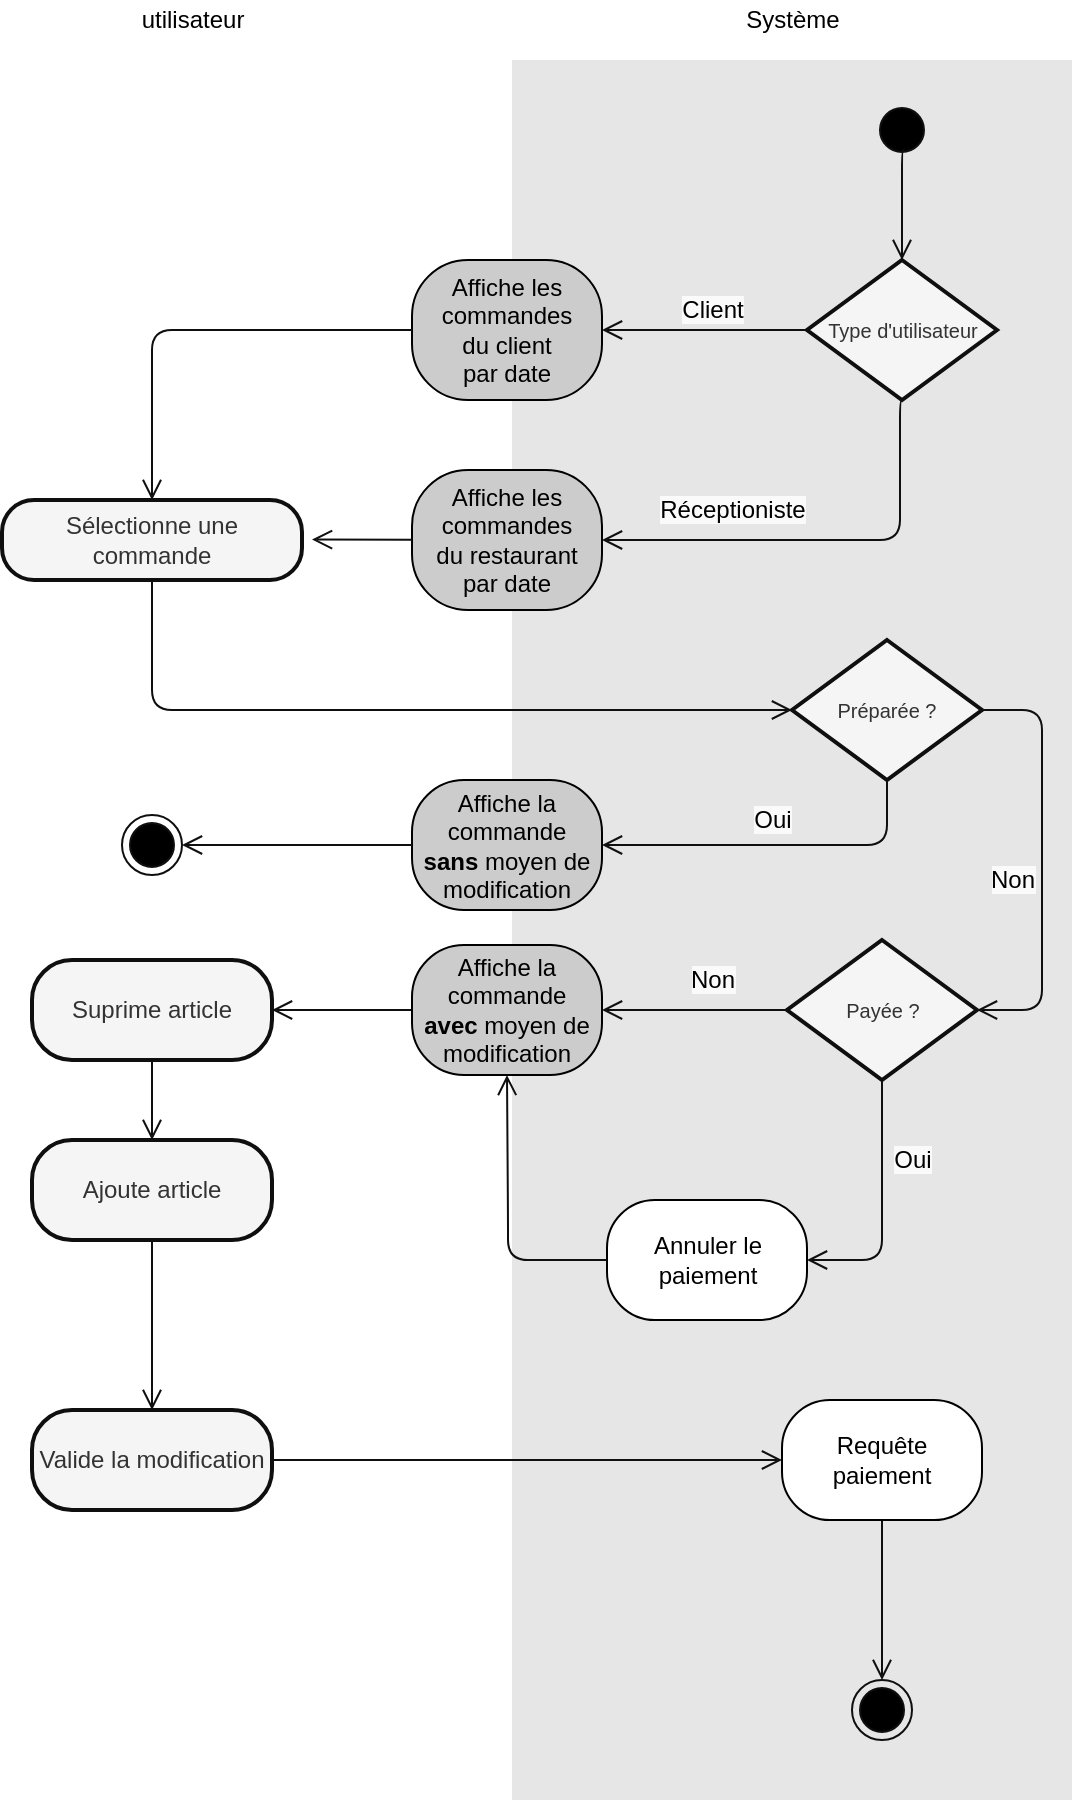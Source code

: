 <mxfile version="14.6.5" type="device"><diagram id="Iwh8XMS4C4T30IaesgiA" name="Page-1"><mxGraphModel dx="1410" dy="1084" grid="1" gridSize="10" guides="1" tooltips="1" connect="1" arrows="1" fold="1" page="1" pageScale="1" pageWidth="1169" pageHeight="1654" math="0" shadow="0"><root><mxCell id="0"/><mxCell id="1" parent="0"/><mxCell id="99F-gRnFq8jOrXeuyX0P-1" value="" style="rounded=0;whiteSpace=wrap;html=1;strokeColor=none;fillColor=#E6E6E6;" vertex="1" parent="1"><mxGeometry x="565" y="250" width="280" height="870" as="geometry"/></mxCell><mxCell id="99F-gRnFq8jOrXeuyX0P-2" value="" style="ellipse;html=1;shape=startState;fillColor=#000000;shadow=0;sketch=0;strokeColor=#0F0F0F;" vertex="1" parent="1"><mxGeometry x="745" y="270" width="30" height="30" as="geometry"/></mxCell><mxCell id="99F-gRnFq8jOrXeuyX0P-3" value="" style="edgeStyle=orthogonalEdgeStyle;html=1;verticalAlign=bottom;endArrow=open;endSize=8;strokeColor=#0F0F0F;exitX=0.544;exitY=0.839;exitDx=0;exitDy=0;exitPerimeter=0;entryX=0.5;entryY=0;entryDx=0;entryDy=0;" edge="1" parent="1" source="99F-gRnFq8jOrXeuyX0P-2" target="99F-gRnFq8jOrXeuyX0P-15"><mxGeometry relative="1" as="geometry"><mxPoint x="735.13" y="350" as="targetPoint"/><mxPoint x="473" y="496" as="sourcePoint"/><Array as="points"><mxPoint x="760" y="295"/></Array></mxGeometry></mxCell><mxCell id="99F-gRnFq8jOrXeuyX0P-4" value="Affiche les commandes&lt;br&gt;du client &lt;br&gt;par date" style="rounded=1;whiteSpace=wrap;html=1;arcSize=40;shadow=0;sketch=0;fillColor=#CCCCCC;" vertex="1" parent="1"><mxGeometry x="515" y="350" width="95" height="70" as="geometry"/></mxCell><mxCell id="99F-gRnFq8jOrXeuyX0P-5" value="" style="edgeStyle=orthogonalEdgeStyle;html=1;verticalAlign=bottom;endArrow=open;endSize=8;strokeColor=#0F0F0F;exitX=0;exitY=0.5;exitDx=0;exitDy=0;entryX=0.5;entryY=0;entryDx=0;entryDy=0;" edge="1" parent="1" source="99F-gRnFq8jOrXeuyX0P-4" target="99F-gRnFq8jOrXeuyX0P-6"><mxGeometry relative="1" as="geometry"><mxPoint x="440.5" y="385" as="targetPoint"/><mxPoint x="587.32" y="330" as="sourcePoint"/><Array as="points"><mxPoint x="385" y="385"/></Array></mxGeometry></mxCell><mxCell id="99F-gRnFq8jOrXeuyX0P-6" value="Sélectionne une commande" style="rounded=1;whiteSpace=wrap;html=1;arcSize=40;fillColor=#f5f5f5;shadow=0;sketch=0;fontColor=#333333;strokeWidth=2;strokeColor=#0F0F0F;" vertex="1" parent="1"><mxGeometry x="310" y="470" width="150" height="40" as="geometry"/></mxCell><mxCell id="99F-gRnFq8jOrXeuyX0P-7" value="Suprime article" style="rounded=1;whiteSpace=wrap;html=1;arcSize=40;fillColor=#f5f5f5;shadow=0;sketch=0;fontColor=#333333;strokeWidth=2;strokeColor=#0F0F0F;" vertex="1" parent="1"><mxGeometry x="325" y="700" width="120" height="50" as="geometry"/></mxCell><mxCell id="99F-gRnFq8jOrXeuyX0P-8" value="" style="edgeStyle=orthogonalEdgeStyle;html=1;verticalAlign=bottom;endArrow=open;endSize=8;strokeColor=#0F0F0F;exitX=0.5;exitY=1;exitDx=0;exitDy=0;entryX=0;entryY=0.5;entryDx=0;entryDy=0;" edge="1" parent="1" source="99F-gRnFq8jOrXeuyX0P-6" target="99F-gRnFq8jOrXeuyX0P-26"><mxGeometry relative="1" as="geometry"><mxPoint x="705" y="605" as="targetPoint"/><mxPoint x="384.71" y="520" as="sourcePoint"/><Array as="points"/></mxGeometry></mxCell><mxCell id="99F-gRnFq8jOrXeuyX0P-9" value="" style="edgeStyle=orthogonalEdgeStyle;html=1;verticalAlign=bottom;endArrow=open;endSize=8;strokeColor=#0F0F0F;exitX=1;exitY=0.5;exitDx=0;exitDy=0;entryX=1;entryY=0.5;entryDx=0;entryDy=0;" edge="1" parent="1" source="99F-gRnFq8jOrXeuyX0P-26" target="99F-gRnFq8jOrXeuyX0P-38"><mxGeometry relative="1" as="geometry"><mxPoint x="940" y="780" as="targetPoint"/><mxPoint x="752" y="670" as="sourcePoint"/><Array as="points"><mxPoint x="830" y="575"/><mxPoint x="830" y="725"/></Array></mxGeometry></mxCell><mxCell id="99F-gRnFq8jOrXeuyX0P-10" style="edgeStyle=orthogonalEdgeStyle;rounded=1;orthogonalLoop=1;jettySize=auto;html=1;exitX=0;exitY=0.5;exitDx=0;exitDy=0;entryX=1;entryY=0.5;entryDx=0;entryDy=0;verticalAlign=bottom;strokeColor=#0F0F0F;endArrow=open;endSize=8;" edge="1" parent="1" source="99F-gRnFq8jOrXeuyX0P-11" target="99F-gRnFq8jOrXeuyX0P-7"><mxGeometry relative="1" as="geometry"/></mxCell><mxCell id="99F-gRnFq8jOrXeuyX0P-11" value="Affiche la commande&lt;br&gt;&lt;b&gt;avec&lt;/b&gt; moyen de modification" style="rounded=1;whiteSpace=wrap;html=1;arcSize=40;shadow=0;sketch=0;fillColor=#CCCCCC;" vertex="1" parent="1"><mxGeometry x="515" y="692.5" width="95" height="65" as="geometry"/></mxCell><mxCell id="99F-gRnFq8jOrXeuyX0P-12" value="" style="edgeStyle=orthogonalEdgeStyle;html=1;verticalAlign=bottom;endArrow=open;endSize=8;strokeColor=#0F0F0F;entryX=0.5;entryY=0;entryDx=0;entryDy=0;exitX=0.5;exitY=1;exitDx=0;exitDy=0;" edge="1" parent="1" source="99F-gRnFq8jOrXeuyX0P-14" target="99F-gRnFq8jOrXeuyX0P-13"><mxGeometry relative="1" as="geometry"><mxPoint x="416.86" y="865" as="targetPoint"/><Array as="points"><mxPoint x="750" y="1000"/></Array><mxPoint x="515" y="905" as="sourcePoint"/></mxGeometry></mxCell><mxCell id="99F-gRnFq8jOrXeuyX0P-13" value="" style="ellipse;html=1;shape=endState;fillColor=#000000;shadow=0;sketch=0;strokeColor=#0F0F0F;" vertex="1" parent="1"><mxGeometry x="735.0" y="1060" width="30" height="30" as="geometry"/></mxCell><mxCell id="99F-gRnFq8jOrXeuyX0P-14" value="Requête&lt;br&gt;paiement" style="rounded=1;whiteSpace=wrap;html=1;arcSize=40;shadow=0;sketch=0;" vertex="1" parent="1"><mxGeometry x="700" y="920" width="100" height="60" as="geometry"/></mxCell><mxCell id="99F-gRnFq8jOrXeuyX0P-15" value="&lt;font size=&quot;1&quot;&gt;Type d'utilisateur&lt;/font&gt;" style="rhombus;whiteSpace=wrap;html=1;fillColor=#f5f5f5;shadow=0;sketch=0;fontColor=#333333;strokeWidth=2;strokeColor=#0F0F0F;" vertex="1" parent="1"><mxGeometry x="712.5" y="350" width="95" height="70" as="geometry"/></mxCell><mxCell id="99F-gRnFq8jOrXeuyX0P-16" value="Affiche les commandes&lt;br&gt;du restaurant &lt;br&gt;par date" style="rounded=1;whiteSpace=wrap;html=1;arcSize=40;shadow=0;sketch=0;fillColor=#CCCCCC;" vertex="1" parent="1"><mxGeometry x="515" y="455" width="95" height="70" as="geometry"/></mxCell><mxCell id="99F-gRnFq8jOrXeuyX0P-17" value="" style="edgeStyle=orthogonalEdgeStyle;html=1;verticalAlign=bottom;endArrow=open;endSize=8;strokeColor=#0F0F0F;exitX=0.544;exitY=0.839;exitDx=0;exitDy=0;exitPerimeter=0;entryX=1;entryY=0.5;entryDx=0;entryDy=0;" edge="1" parent="1" target="99F-gRnFq8jOrXeuyX0P-16"><mxGeometry relative="1" as="geometry"><mxPoint x="759.34" y="474.83" as="targetPoint"/><mxPoint x="760.66" y="420" as="sourcePoint"/><Array as="points"><mxPoint x="759" y="420"/><mxPoint x="759" y="490"/></Array></mxGeometry></mxCell><mxCell id="99F-gRnFq8jOrXeuyX0P-18" value="" style="edgeStyle=orthogonalEdgeStyle;html=1;verticalAlign=bottom;endArrow=open;endSize=8;strokeColor=#0F0F0F;exitX=0;exitY=0.5;exitDx=0;exitDy=0;entryX=1;entryY=0.5;entryDx=0;entryDy=0;" edge="1" parent="1" source="99F-gRnFq8jOrXeuyX0P-15" target="99F-gRnFq8jOrXeuyX0P-4"><mxGeometry relative="1" as="geometry"><mxPoint x="625" y="350" as="targetPoint"/><mxPoint x="585.66" y="280" as="sourcePoint"/><Array as="points"><mxPoint x="645" y="385"/><mxPoint x="645" y="385"/></Array></mxGeometry></mxCell><mxCell id="99F-gRnFq8jOrXeuyX0P-19" value="&lt;span style=&quot;background-color: rgb(250 , 250 , 250)&quot;&gt;Client&lt;/span&gt;" style="text;html=1;align=center;verticalAlign=middle;resizable=0;points=[];autosize=1;strokeColor=none;" vertex="1" parent="1"><mxGeometry x="640" y="365" width="50" height="20" as="geometry"/></mxCell><mxCell id="99F-gRnFq8jOrXeuyX0P-20" value="&lt;span style=&quot;background-color: rgb(250 , 250 , 250)&quot;&gt;Réceptioniste&lt;/span&gt;" style="text;html=1;align=center;verticalAlign=middle;resizable=0;points=[];autosize=1;strokeColor=none;" vertex="1" parent="1"><mxGeometry x="630" y="465" width="90" height="20" as="geometry"/></mxCell><mxCell id="99F-gRnFq8jOrXeuyX0P-21" value="" style="edgeStyle=orthogonalEdgeStyle;html=1;verticalAlign=bottom;endArrow=open;endSize=8;strokeColor=#0F0F0F;exitX=0;exitY=0.5;exitDx=0;exitDy=0;" edge="1" parent="1"><mxGeometry relative="1" as="geometry"><mxPoint x="465" y="490" as="targetPoint"/><mxPoint x="515" y="489.83" as="sourcePoint"/><Array as="points"><mxPoint x="465" y="489.83"/><mxPoint x="465" y="489.83"/></Array></mxGeometry></mxCell><mxCell id="99F-gRnFq8jOrXeuyX0P-23" value="" style="edgeStyle=orthogonalEdgeStyle;html=1;verticalAlign=bottom;endArrow=open;endSize=8;strokeColor=#0F0F0F;entryX=0;entryY=0.5;entryDx=0;entryDy=0;exitX=1;exitY=0.5;exitDx=0;exitDy=0;" edge="1" parent="1" source="99F-gRnFq8jOrXeuyX0P-29" target="99F-gRnFq8jOrXeuyX0P-14"><mxGeometry relative="1" as="geometry"><mxPoint x="675" y="885" as="targetPoint"/><mxPoint x="450" y="890" as="sourcePoint"/><Array as="points"/></mxGeometry></mxCell><mxCell id="99F-gRnFq8jOrXeuyX0P-24" value="Système" style="text;html=1;align=center;verticalAlign=middle;resizable=0;points=[];autosize=1;strokeColor=none;" vertex="1" parent="1"><mxGeometry x="675" y="220" width="60" height="20" as="geometry"/></mxCell><mxCell id="99F-gRnFq8jOrXeuyX0P-25" value="utilisateur" style="text;html=1;align=center;verticalAlign=middle;resizable=0;points=[];autosize=1;strokeColor=none;" vertex="1" parent="1"><mxGeometry x="370" y="220" width="70" height="20" as="geometry"/></mxCell><mxCell id="99F-gRnFq8jOrXeuyX0P-26" value="&lt;font size=&quot;1&quot;&gt;Préparée ?&lt;/font&gt;" style="rhombus;whiteSpace=wrap;html=1;fillColor=#f5f5f5;shadow=0;sketch=0;fontColor=#333333;strokeWidth=2;strokeColor=#0F0F0F;" vertex="1" parent="1"><mxGeometry x="705" y="540" width="95" height="70" as="geometry"/></mxCell><mxCell id="99F-gRnFq8jOrXeuyX0P-27" value="Ajoute article" style="rounded=1;whiteSpace=wrap;html=1;arcSize=40;fillColor=#f5f5f5;shadow=0;sketch=0;fontColor=#333333;strokeWidth=2;strokeColor=#0F0F0F;" vertex="1" parent="1"><mxGeometry x="325" y="790" width="120" height="50" as="geometry"/></mxCell><mxCell id="99F-gRnFq8jOrXeuyX0P-28" style="edgeStyle=orthogonalEdgeStyle;rounded=1;orthogonalLoop=1;jettySize=auto;html=1;entryX=0.5;entryY=0;entryDx=0;entryDy=0;exitX=0.5;exitY=1;exitDx=0;exitDy=0;verticalAlign=bottom;strokeColor=#0F0F0F;endArrow=open;endSize=8;" edge="1" parent="1" source="99F-gRnFq8jOrXeuyX0P-7" target="99F-gRnFq8jOrXeuyX0P-27"><mxGeometry relative="1" as="geometry"><mxPoint x="460" y="780" as="sourcePoint"/><mxPoint x="455" y="735" as="targetPoint"/></mxGeometry></mxCell><mxCell id="99F-gRnFq8jOrXeuyX0P-29" value="Valide la modification" style="rounded=1;whiteSpace=wrap;html=1;arcSize=40;fillColor=#f5f5f5;shadow=0;sketch=0;fontColor=#333333;strokeWidth=2;strokeColor=#0F0F0F;" vertex="1" parent="1"><mxGeometry x="325" y="925" width="120" height="50" as="geometry"/></mxCell><mxCell id="99F-gRnFq8jOrXeuyX0P-30" style="edgeStyle=orthogonalEdgeStyle;rounded=1;orthogonalLoop=1;jettySize=auto;html=1;entryX=0.5;entryY=0;entryDx=0;entryDy=0;exitX=0.5;exitY=1;exitDx=0;exitDy=0;verticalAlign=bottom;strokeColor=#0F0F0F;endArrow=open;endSize=8;" edge="1" parent="1" source="99F-gRnFq8jOrXeuyX0P-27" target="99F-gRnFq8jOrXeuyX0P-29"><mxGeometry relative="1" as="geometry"><mxPoint x="395" y="760" as="sourcePoint"/><mxPoint x="395" y="800" as="targetPoint"/></mxGeometry></mxCell><mxCell id="99F-gRnFq8jOrXeuyX0P-32" value="Affiche la commande&lt;br&gt;&lt;b&gt;sans&lt;/b&gt; moyen de modification" style="rounded=1;whiteSpace=wrap;html=1;arcSize=40;shadow=0;sketch=0;fillColor=#CCCCCC;" vertex="1" parent="1"><mxGeometry x="515" y="610" width="95" height="65" as="geometry"/></mxCell><mxCell id="99F-gRnFq8jOrXeuyX0P-33" value="" style="edgeStyle=orthogonalEdgeStyle;html=1;verticalAlign=bottom;endArrow=open;endSize=8;strokeColor=#0F0F0F;entryX=1;entryY=0.5;entryDx=0;entryDy=0;exitX=0.5;exitY=1;exitDx=0;exitDy=0;" edge="1" parent="1" source="99F-gRnFq8jOrXeuyX0P-26" target="99F-gRnFq8jOrXeuyX0P-32"><mxGeometry relative="1" as="geometry"><mxPoint x="620" y="735" as="targetPoint"/><mxPoint x="970" y="790" as="sourcePoint"/><Array as="points"><mxPoint x="752" y="643"/></Array></mxGeometry></mxCell><mxCell id="99F-gRnFq8jOrXeuyX0P-34" value="" style="ellipse;html=1;shape=endState;fillColor=#000000;shadow=0;sketch=0;strokeColor=#0F0F0F;" vertex="1" parent="1"><mxGeometry x="370.0" y="627.5" width="30" height="30" as="geometry"/></mxCell><mxCell id="99F-gRnFq8jOrXeuyX0P-35" value="" style="edgeStyle=orthogonalEdgeStyle;html=1;verticalAlign=bottom;endArrow=open;endSize=8;strokeColor=#0F0F0F;entryX=1;entryY=0.5;entryDx=0;entryDy=0;exitX=0;exitY=0.5;exitDx=0;exitDy=0;" edge="1" parent="1" source="99F-gRnFq8jOrXeuyX0P-32"><mxGeometry relative="1" as="geometry"><mxPoint x="400" y="642.5" as="targetPoint"/><mxPoint x="542.5" y="610" as="sourcePoint"/><Array as="points"><mxPoint x="500" y="643"/><mxPoint x="500" y="643"/></Array></mxGeometry></mxCell><mxCell id="99F-gRnFq8jOrXeuyX0P-36" value="&lt;span style=&quot;background-color: rgb(250 , 250 , 250)&quot;&gt;Oui&lt;/span&gt;" style="text;html=1;align=center;verticalAlign=middle;resizable=0;points=[];autosize=1;strokeColor=none;" vertex="1" parent="1"><mxGeometry x="680" y="620" width="30" height="20" as="geometry"/></mxCell><mxCell id="99F-gRnFq8jOrXeuyX0P-37" value="&lt;span style=&quot;background-color: rgb(250 , 250 , 250)&quot;&gt;Non&lt;/span&gt;" style="text;html=1;align=center;verticalAlign=middle;resizable=0;points=[];autosize=1;strokeColor=none;" vertex="1" parent="1"><mxGeometry x="795" y="650" width="40" height="20" as="geometry"/></mxCell><mxCell id="99F-gRnFq8jOrXeuyX0P-38" value="&lt;font size=&quot;1&quot;&gt;Payée ?&lt;/font&gt;" style="rhombus;whiteSpace=wrap;html=1;fillColor=#f5f5f5;shadow=0;sketch=0;fontColor=#333333;strokeWidth=2;strokeColor=#0F0F0F;" vertex="1" parent="1"><mxGeometry x="702.5" y="690" width="95" height="70" as="geometry"/></mxCell><mxCell id="99F-gRnFq8jOrXeuyX0P-39" style="edgeStyle=orthogonalEdgeStyle;rounded=1;orthogonalLoop=1;jettySize=auto;html=1;exitX=0;exitY=0.5;exitDx=0;exitDy=0;entryX=1;entryY=0.5;entryDx=0;entryDy=0;verticalAlign=bottom;strokeColor=#0F0F0F;endArrow=open;endSize=8;" edge="1" parent="1" source="99F-gRnFq8jOrXeuyX0P-38" target="99F-gRnFq8jOrXeuyX0P-11"><mxGeometry relative="1" as="geometry"><mxPoint x="525.0" y="735" as="sourcePoint"/><mxPoint x="610" y="725" as="targetPoint"/></mxGeometry></mxCell><mxCell id="99F-gRnFq8jOrXeuyX0P-40" value="&lt;span style=&quot;background-color: rgb(250 , 250 , 250)&quot;&gt;Non&lt;/span&gt;" style="text;html=1;align=center;verticalAlign=middle;resizable=0;points=[];autosize=1;strokeColor=none;" vertex="1" parent="1"><mxGeometry x="645" y="700" width="40" height="20" as="geometry"/></mxCell><mxCell id="99F-gRnFq8jOrXeuyX0P-41" value="" style="edgeStyle=orthogonalEdgeStyle;html=1;verticalAlign=bottom;endArrow=open;endSize=8;strokeColor=#0F0F0F;exitX=0.5;exitY=1;exitDx=0;exitDy=0;entryX=1;entryY=0.5;entryDx=0;entryDy=0;" edge="1" parent="1" source="99F-gRnFq8jOrXeuyX0P-38" target="99F-gRnFq8jOrXeuyX0P-43"><mxGeometry relative="1" as="geometry"><mxPoint x="690" y="860" as="targetPoint"/><mxPoint x="752.5" y="770" as="sourcePoint"/><Array as="points"><mxPoint x="750" y="850"/></Array></mxGeometry></mxCell><mxCell id="99F-gRnFq8jOrXeuyX0P-42" value="&lt;span style=&quot;background-color: rgb(250 , 250 , 250)&quot;&gt;Oui&lt;/span&gt;" style="text;html=1;align=center;verticalAlign=middle;resizable=0;points=[];autosize=1;strokeColor=none;" vertex="1" parent="1"><mxGeometry x="750" y="790" width="30" height="20" as="geometry"/></mxCell><mxCell id="99F-gRnFq8jOrXeuyX0P-43" value="Annuler le paiement" style="rounded=1;whiteSpace=wrap;html=1;arcSize=40;shadow=0;sketch=0;" vertex="1" parent="1"><mxGeometry x="612.5" y="820" width="100" height="60" as="geometry"/></mxCell><mxCell id="99F-gRnFq8jOrXeuyX0P-44" value="" style="edgeStyle=orthogonalEdgeStyle;html=1;verticalAlign=bottom;endArrow=open;endSize=8;strokeColor=#0F0F0F;entryX=0.5;entryY=1;entryDx=0;entryDy=0;exitX=0;exitY=0.5;exitDx=0;exitDy=0;" edge="1" parent="1" source="99F-gRnFq8jOrXeuyX0P-43" target="99F-gRnFq8jOrXeuyX0P-11"><mxGeometry relative="1" as="geometry"><mxPoint x="515" y="870" as="targetPoint"/><mxPoint x="553" y="780" as="sourcePoint"/><Array as="points"><mxPoint x="563" y="850"/><mxPoint x="563" y="830"/></Array></mxGeometry></mxCell></root></mxGraphModel></diagram></mxfile>